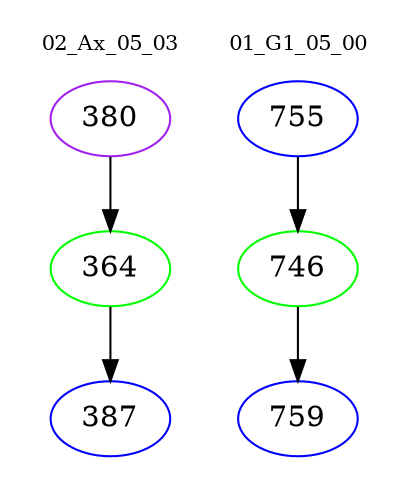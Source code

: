 digraph{
subgraph cluster_0 {
color = white
label = "02_Ax_05_03";
fontsize=10;
T0_380 [label="380", color="purple"]
T0_380 -> T0_364 [color="black"]
T0_364 [label="364", color="green"]
T0_364 -> T0_387 [color="black"]
T0_387 [label="387", color="blue"]
}
subgraph cluster_1 {
color = white
label = "01_G1_05_00";
fontsize=10;
T1_755 [label="755", color="blue"]
T1_755 -> T1_746 [color="black"]
T1_746 [label="746", color="green"]
T1_746 -> T1_759 [color="black"]
T1_759 [label="759", color="blue"]
}
}
